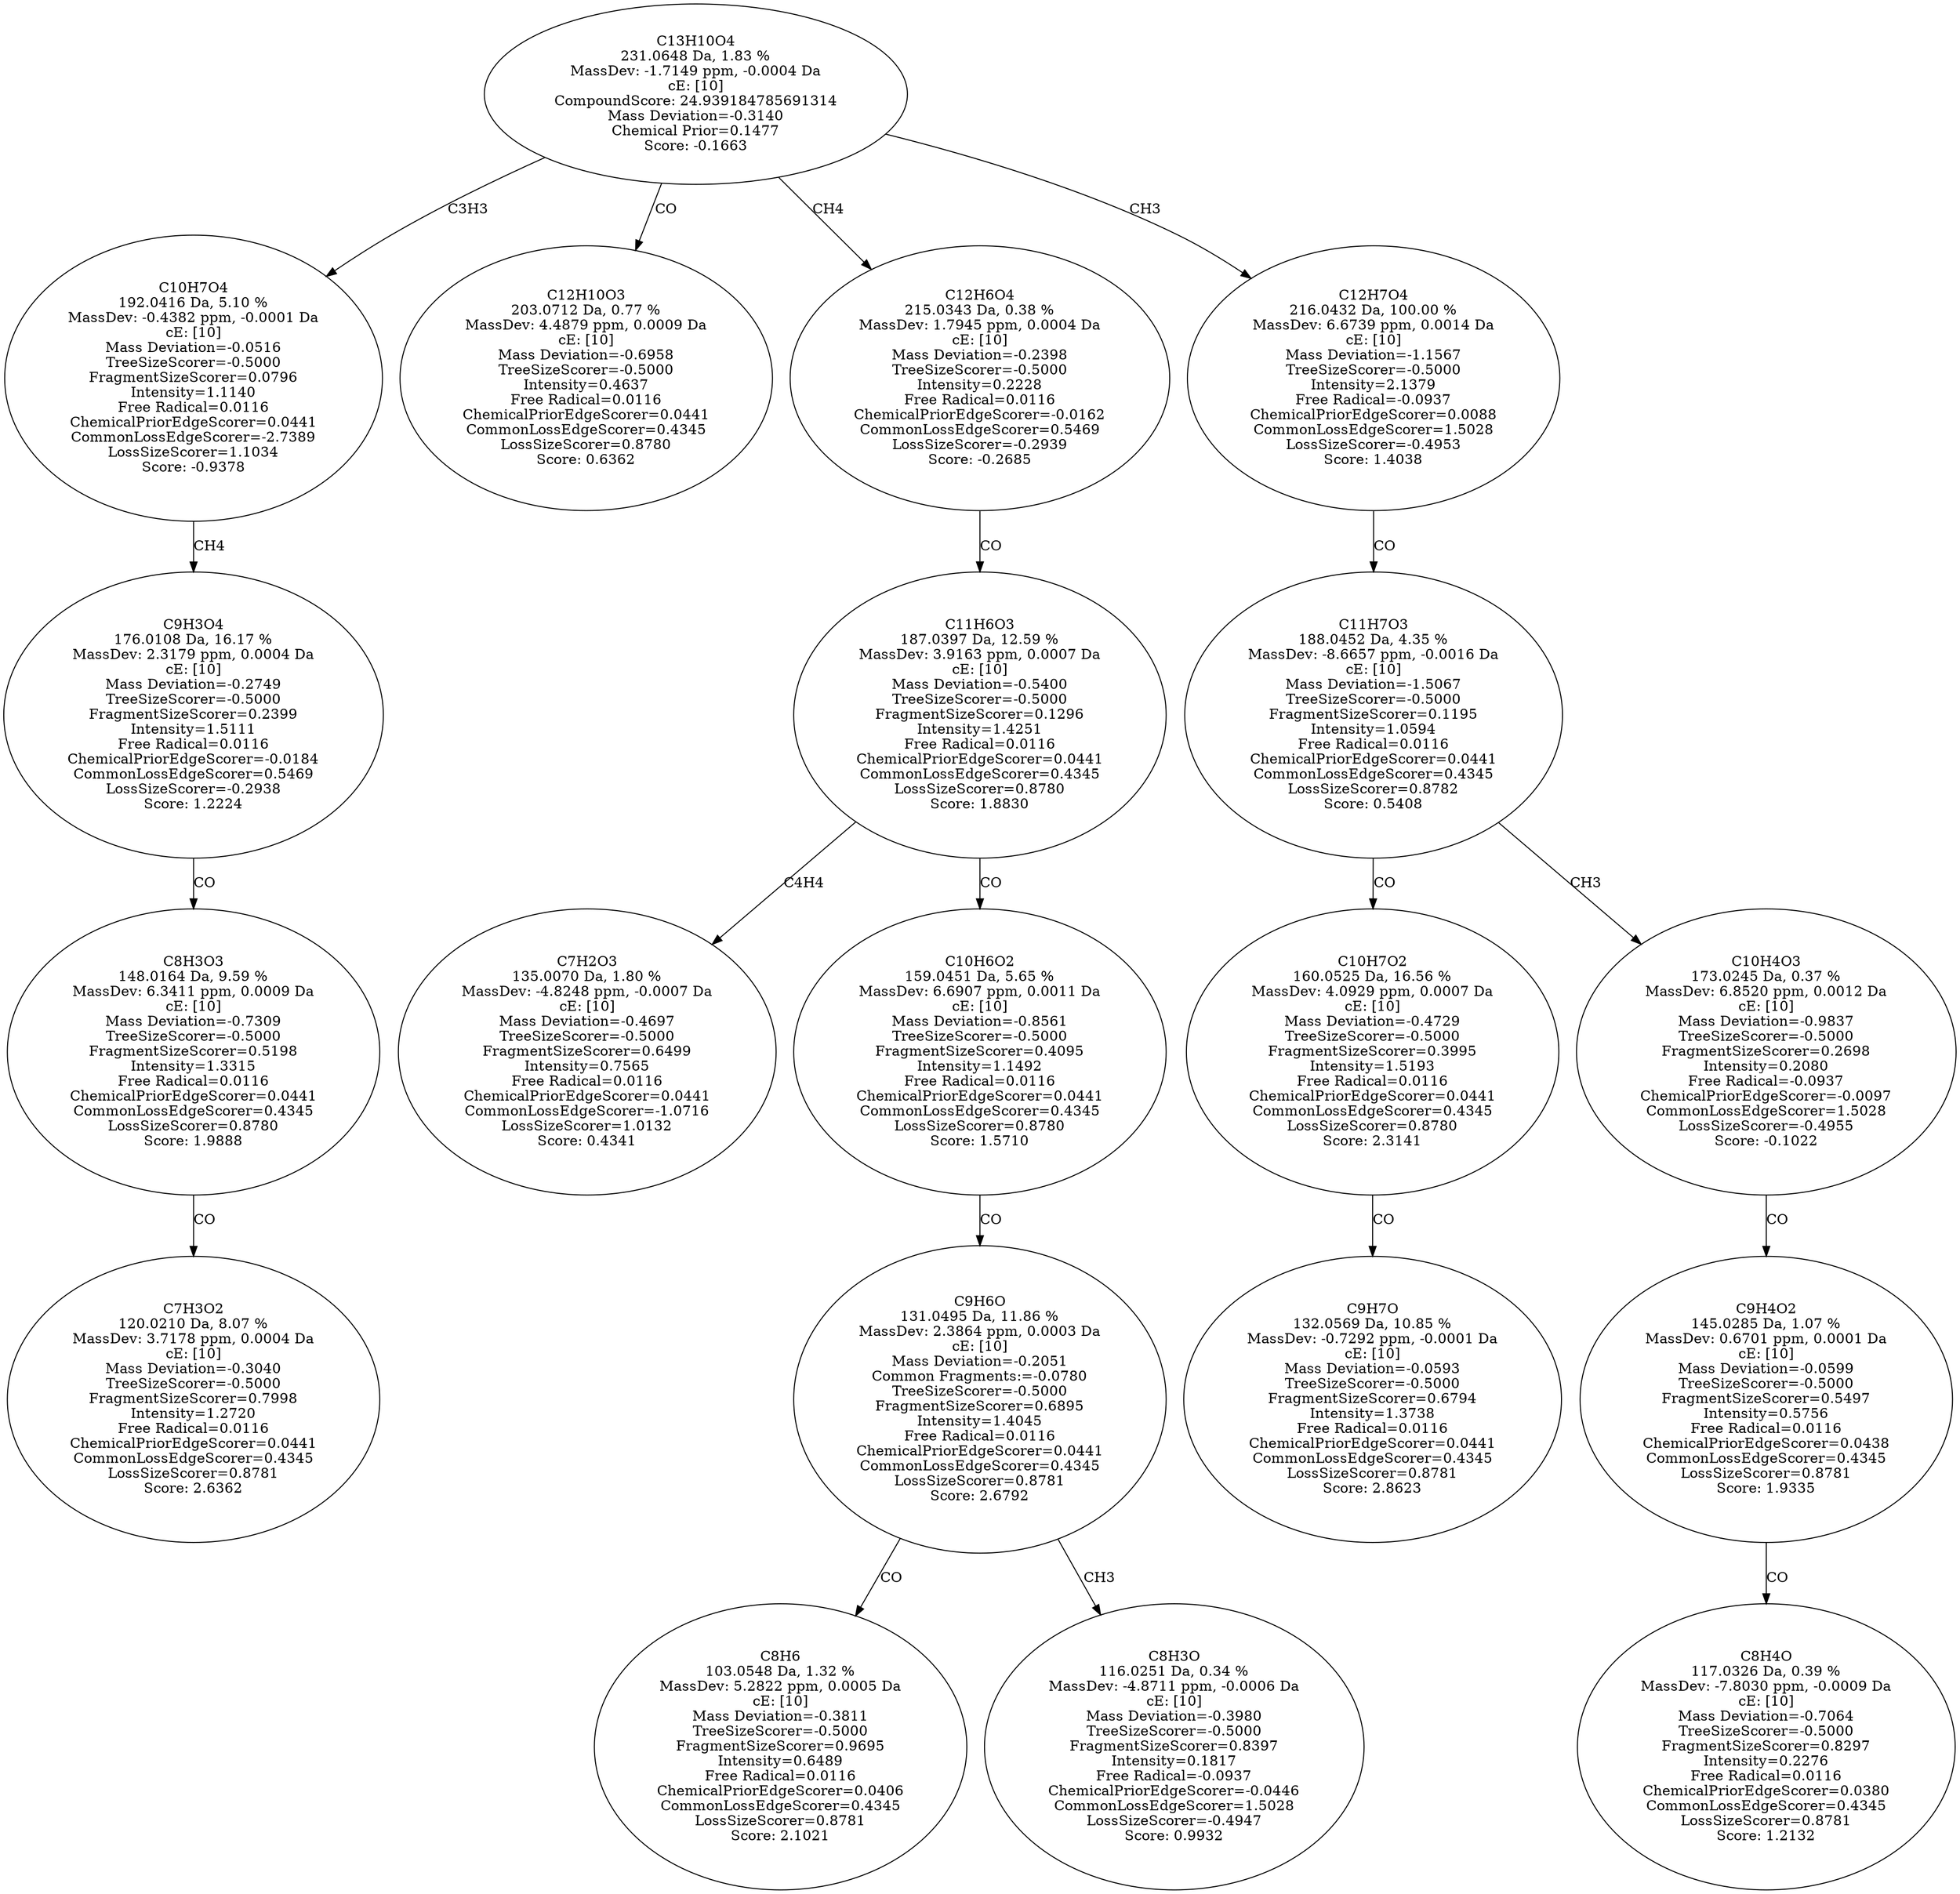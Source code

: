 strict digraph {
v1 [label="C7H3O2\n120.0210 Da, 8.07 %\nMassDev: 3.7178 ppm, 0.0004 Da\ncE: [10]\nMass Deviation=-0.3040\nTreeSizeScorer=-0.5000\nFragmentSizeScorer=0.7998\nIntensity=1.2720\nFree Radical=0.0116\nChemicalPriorEdgeScorer=0.0441\nCommonLossEdgeScorer=0.4345\nLossSizeScorer=0.8781\nScore: 2.6362"];
v2 [label="C8H3O3\n148.0164 Da, 9.59 %\nMassDev: 6.3411 ppm, 0.0009 Da\ncE: [10]\nMass Deviation=-0.7309\nTreeSizeScorer=-0.5000\nFragmentSizeScorer=0.5198\nIntensity=1.3315\nFree Radical=0.0116\nChemicalPriorEdgeScorer=0.0441\nCommonLossEdgeScorer=0.4345\nLossSizeScorer=0.8780\nScore: 1.9888"];
v3 [label="C9H3O4\n176.0108 Da, 16.17 %\nMassDev: 2.3179 ppm, 0.0004 Da\ncE: [10]\nMass Deviation=-0.2749\nTreeSizeScorer=-0.5000\nFragmentSizeScorer=0.2399\nIntensity=1.5111\nFree Radical=0.0116\nChemicalPriorEdgeScorer=-0.0184\nCommonLossEdgeScorer=0.5469\nLossSizeScorer=-0.2938\nScore: 1.2224"];
v4 [label="C10H7O4\n192.0416 Da, 5.10 %\nMassDev: -0.4382 ppm, -0.0001 Da\ncE: [10]\nMass Deviation=-0.0516\nTreeSizeScorer=-0.5000\nFragmentSizeScorer=0.0796\nIntensity=1.1140\nFree Radical=0.0116\nChemicalPriorEdgeScorer=0.0441\nCommonLossEdgeScorer=-2.7389\nLossSizeScorer=1.1034\nScore: -0.9378"];
v5 [label="C12H10O3\n203.0712 Da, 0.77 %\nMassDev: 4.4879 ppm, 0.0009 Da\ncE: [10]\nMass Deviation=-0.6958\nTreeSizeScorer=-0.5000\nIntensity=0.4637\nFree Radical=0.0116\nChemicalPriorEdgeScorer=0.0441\nCommonLossEdgeScorer=0.4345\nLossSizeScorer=0.8780\nScore: 0.6362"];
v6 [label="C7H2O3\n135.0070 Da, 1.80 %\nMassDev: -4.8248 ppm, -0.0007 Da\ncE: [10]\nMass Deviation=-0.4697\nTreeSizeScorer=-0.5000\nFragmentSizeScorer=0.6499\nIntensity=0.7565\nFree Radical=0.0116\nChemicalPriorEdgeScorer=0.0441\nCommonLossEdgeScorer=-1.0716\nLossSizeScorer=1.0132\nScore: 0.4341"];
v7 [label="C8H6\n103.0548 Da, 1.32 %\nMassDev: 5.2822 ppm, 0.0005 Da\ncE: [10]\nMass Deviation=-0.3811\nTreeSizeScorer=-0.5000\nFragmentSizeScorer=0.9695\nIntensity=0.6489\nFree Radical=0.0116\nChemicalPriorEdgeScorer=0.0406\nCommonLossEdgeScorer=0.4345\nLossSizeScorer=0.8781\nScore: 2.1021"];
v8 [label="C8H3O\n116.0251 Da, 0.34 %\nMassDev: -4.8711 ppm, -0.0006 Da\ncE: [10]\nMass Deviation=-0.3980\nTreeSizeScorer=-0.5000\nFragmentSizeScorer=0.8397\nIntensity=0.1817\nFree Radical=-0.0937\nChemicalPriorEdgeScorer=-0.0446\nCommonLossEdgeScorer=1.5028\nLossSizeScorer=-0.4947\nScore: 0.9932"];
v9 [label="C9H6O\n131.0495 Da, 11.86 %\nMassDev: 2.3864 ppm, 0.0003 Da\ncE: [10]\nMass Deviation=-0.2051\nCommon Fragments:=-0.0780\nTreeSizeScorer=-0.5000\nFragmentSizeScorer=0.6895\nIntensity=1.4045\nFree Radical=0.0116\nChemicalPriorEdgeScorer=0.0441\nCommonLossEdgeScorer=0.4345\nLossSizeScorer=0.8781\nScore: 2.6792"];
v10 [label="C10H6O2\n159.0451 Da, 5.65 %\nMassDev: 6.6907 ppm, 0.0011 Da\ncE: [10]\nMass Deviation=-0.8561\nTreeSizeScorer=-0.5000\nFragmentSizeScorer=0.4095\nIntensity=1.1492\nFree Radical=0.0116\nChemicalPriorEdgeScorer=0.0441\nCommonLossEdgeScorer=0.4345\nLossSizeScorer=0.8780\nScore: 1.5710"];
v11 [label="C11H6O3\n187.0397 Da, 12.59 %\nMassDev: 3.9163 ppm, 0.0007 Da\ncE: [10]\nMass Deviation=-0.5400\nTreeSizeScorer=-0.5000\nFragmentSizeScorer=0.1296\nIntensity=1.4251\nFree Radical=0.0116\nChemicalPriorEdgeScorer=0.0441\nCommonLossEdgeScorer=0.4345\nLossSizeScorer=0.8780\nScore: 1.8830"];
v12 [label="C12H6O4\n215.0343 Da, 0.38 %\nMassDev: 1.7945 ppm, 0.0004 Da\ncE: [10]\nMass Deviation=-0.2398\nTreeSizeScorer=-0.5000\nIntensity=0.2228\nFree Radical=0.0116\nChemicalPriorEdgeScorer=-0.0162\nCommonLossEdgeScorer=0.5469\nLossSizeScorer=-0.2939\nScore: -0.2685"];
v13 [label="C9H7O\n132.0569 Da, 10.85 %\nMassDev: -0.7292 ppm, -0.0001 Da\ncE: [10]\nMass Deviation=-0.0593\nTreeSizeScorer=-0.5000\nFragmentSizeScorer=0.6794\nIntensity=1.3738\nFree Radical=0.0116\nChemicalPriorEdgeScorer=0.0441\nCommonLossEdgeScorer=0.4345\nLossSizeScorer=0.8781\nScore: 2.8623"];
v14 [label="C10H7O2\n160.0525 Da, 16.56 %\nMassDev: 4.0929 ppm, 0.0007 Da\ncE: [10]\nMass Deviation=-0.4729\nTreeSizeScorer=-0.5000\nFragmentSizeScorer=0.3995\nIntensity=1.5193\nFree Radical=0.0116\nChemicalPriorEdgeScorer=0.0441\nCommonLossEdgeScorer=0.4345\nLossSizeScorer=0.8780\nScore: 2.3141"];
v15 [label="C8H4O\n117.0326 Da, 0.39 %\nMassDev: -7.8030 ppm, -0.0009 Da\ncE: [10]\nMass Deviation=-0.7064\nTreeSizeScorer=-0.5000\nFragmentSizeScorer=0.8297\nIntensity=0.2276\nFree Radical=0.0116\nChemicalPriorEdgeScorer=0.0380\nCommonLossEdgeScorer=0.4345\nLossSizeScorer=0.8781\nScore: 1.2132"];
v16 [label="C9H4O2\n145.0285 Da, 1.07 %\nMassDev: 0.6701 ppm, 0.0001 Da\ncE: [10]\nMass Deviation=-0.0599\nTreeSizeScorer=-0.5000\nFragmentSizeScorer=0.5497\nIntensity=0.5756\nFree Radical=0.0116\nChemicalPriorEdgeScorer=0.0438\nCommonLossEdgeScorer=0.4345\nLossSizeScorer=0.8781\nScore: 1.9335"];
v17 [label="C10H4O3\n173.0245 Da, 0.37 %\nMassDev: 6.8520 ppm, 0.0012 Da\ncE: [10]\nMass Deviation=-0.9837\nTreeSizeScorer=-0.5000\nFragmentSizeScorer=0.2698\nIntensity=0.2080\nFree Radical=-0.0937\nChemicalPriorEdgeScorer=-0.0097\nCommonLossEdgeScorer=1.5028\nLossSizeScorer=-0.4955\nScore: -0.1022"];
v18 [label="C11H7O3\n188.0452 Da, 4.35 %\nMassDev: -8.6657 ppm, -0.0016 Da\ncE: [10]\nMass Deviation=-1.5067\nTreeSizeScorer=-0.5000\nFragmentSizeScorer=0.1195\nIntensity=1.0594\nFree Radical=0.0116\nChemicalPriorEdgeScorer=0.0441\nCommonLossEdgeScorer=0.4345\nLossSizeScorer=0.8782\nScore: 0.5408"];
v19 [label="C12H7O4\n216.0432 Da, 100.00 %\nMassDev: 6.6739 ppm, 0.0014 Da\ncE: [10]\nMass Deviation=-1.1567\nTreeSizeScorer=-0.5000\nIntensity=2.1379\nFree Radical=-0.0937\nChemicalPriorEdgeScorer=0.0088\nCommonLossEdgeScorer=1.5028\nLossSizeScorer=-0.4953\nScore: 1.4038"];
v20 [label="C13H10O4\n231.0648 Da, 1.83 %\nMassDev: -1.7149 ppm, -0.0004 Da\ncE: [10]\nCompoundScore: 24.939184785691314\nMass Deviation=-0.3140\nChemical Prior=0.1477\nScore: -0.1663"];
v2 -> v1 [label="CO"];
v3 -> v2 [label="CO"];
v4 -> v3 [label="CH4"];
v20 -> v4 [label="C3H3"];
v20 -> v5 [label="CO"];
v11 -> v6 [label="C4H4"];
v9 -> v7 [label="CO"];
v9 -> v8 [label="CH3"];
v10 -> v9 [label="CO"];
v11 -> v10 [label="CO"];
v12 -> v11 [label="CO"];
v20 -> v12 [label="CH4"];
v14 -> v13 [label="CO"];
v18 -> v14 [label="CO"];
v16 -> v15 [label="CO"];
v17 -> v16 [label="CO"];
v18 -> v17 [label="CH3"];
v19 -> v18 [label="CO"];
v20 -> v19 [label="CH3"];
}